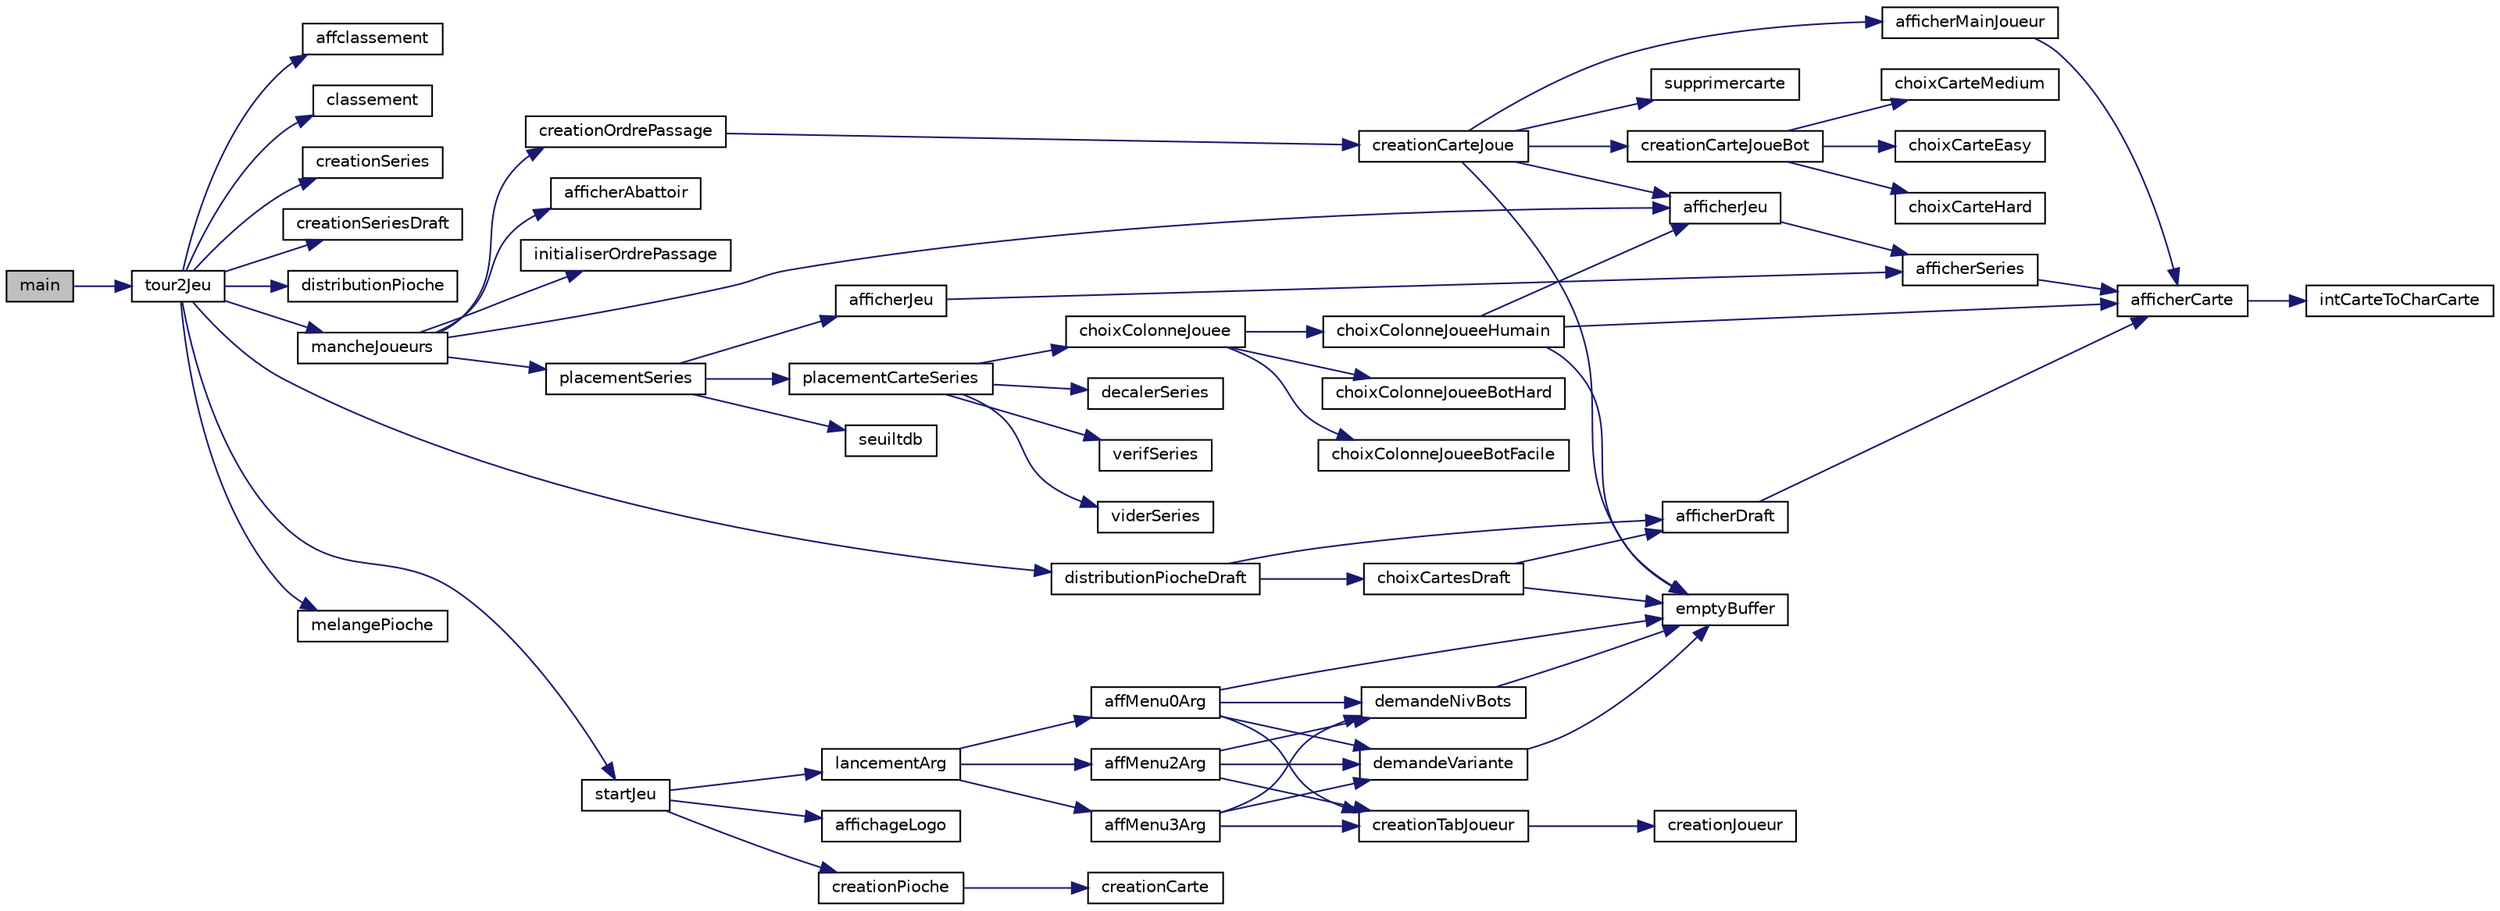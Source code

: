 digraph "main"
{
 // INTERACTIVE_SVG=YES
 // LATEX_PDF_SIZE
  edge [fontname="Helvetica",fontsize="10",labelfontname="Helvetica",labelfontsize="10"];
  node [fontname="Helvetica",fontsize="10",shape=record];
  rankdir="LR";
  Node1 [label="main",height=0.2,width=0.4,color="black", fillcolor="grey75", style="filled", fontcolor="black",tooltip=" "];
  Node1 -> Node2 [color="midnightblue",fontsize="10",style="solid",fontname="Helvetica"];
  Node2 [label="tour2Jeu",height=0.2,width=0.4,color="black", fillcolor="white", style="filled",URL="$paul_8c.html#af93d3121afa95f7a3e7d318fa364f568",tooltip=": Lance le jeu et fait une boucle tant que le jeu n'est pas fini"];
  Node2 -> Node3 [color="midnightblue",fontsize="10",style="solid",fontname="Helvetica"];
  Node3 [label="affclassement",height=0.2,width=0.4,color="black", fillcolor="white", style="filled",URL="$adrien_8c.html#a60b63f9f614ca7f8c53b8bbdd8c8ea77",tooltip=": La procédure affiche le classement final des joueurs"];
  Node2 -> Node4 [color="midnightblue",fontsize="10",style="solid",fontname="Helvetica"];
  Node4 [label="classement",height=0.2,width=0.4,color="black", fillcolor="white", style="filled",URL="$adrien_8c.html#a4d783c8a8996918a6fd5999dd5fc47d0",tooltip=": La procédure fait le classement des joueurs en fonctions leurs tdb de manière croissante"];
  Node2 -> Node5 [color="midnightblue",fontsize="10",style="solid",fontname="Helvetica"];
  Node5 [label="creationSeries",height=0.2,width=0.4,color="black", fillcolor="white", style="filled",URL="$nathan_8c.html#ac353b46dd7a9b7306a9fa97aa4f5e809",tooltip=" "];
  Node2 -> Node6 [color="midnightblue",fontsize="10",style="solid",fontname="Helvetica"];
  Node6 [label="creationSeriesDraft",height=0.2,width=0.4,color="black", fillcolor="white", style="filled",URL="$etienne_8c.html#adcb00106877df30cc23684bf5b92c99a",tooltip=": Constitue les séries"];
  Node2 -> Node7 [color="midnightblue",fontsize="10",style="solid",fontname="Helvetica"];
  Node7 [label="distributionPioche",height=0.2,width=0.4,color="black", fillcolor="white", style="filled",URL="$paul_8c.html#a9fa6ad244c210df5965d358127781109",tooltip=": Distribue la pioche contenu dans la structure Jeu dans les mains des joueurs"];
  Node2 -> Node8 [color="midnightblue",fontsize="10",style="solid",fontname="Helvetica"];
  Node8 [label="distributionPiocheDraft",height=0.2,width=0.4,color="black", fillcolor="white", style="filled",URL="$etienne_8c.html#ac33519d79bb816594fecebf9380a8561",tooltip=": Constitue les mains de tous les joueurs et les séries"];
  Node8 -> Node9 [color="midnightblue",fontsize="10",style="solid",fontname="Helvetica"];
  Node9 [label="afficherDraft",height=0.2,width=0.4,color="black", fillcolor="white", style="filled",URL="$etienne_8c.html#ae406a3469404af38045b1492d229c1fc",tooltip=": Affiche la totalité des cartes de la pioche"];
  Node9 -> Node10 [color="midnightblue",fontsize="10",style="solid",fontname="Helvetica"];
  Node10 [label="afficherCarte",height=0.2,width=0.4,color="black", fillcolor="white", style="filled",URL="$etienne_8c.html#a92b44526d732355ff02b218dce60e426",tooltip=": Affiche une carte de manière différente en fonction de son état"];
  Node10 -> Node11 [color="midnightblue",fontsize="10",style="solid",fontname="Helvetica"];
  Node11 [label="intCarteToCharCarte",height=0.2,width=0.4,color="black", fillcolor="white", style="filled",URL="$paul_8c.html#aaafffa208510d93f7593d9420bad974e",tooltip=": Permet de renvoyer un char \"  1 \" ou \" 10\" selon le int envoyé"];
  Node8 -> Node12 [color="midnightblue",fontsize="10",style="solid",fontname="Helvetica"];
  Node12 [label="choixCartesDraft",height=0.2,width=0.4,color="black", fillcolor="white", style="filled",URL="$etienne_8c.html#a944e57752a277e9af8db3ef4b87b9cf9",tooltip=": Fait choisir aux joueurs leurs 10 cartes, une par une, parmi la pioche"];
  Node12 -> Node9 [color="midnightblue",fontsize="10",style="solid",fontname="Helvetica"];
  Node12 -> Node13 [color="midnightblue",fontsize="10",style="solid",fontname="Helvetica"];
  Node13 [label="emptyBuffer",height=0.2,width=0.4,color="black", fillcolor="white", style="filled",URL="$etienne_8c.html#a8bd9c796dfaae356a03d29dfc65aef69",tooltip=": Vide le buffer après une saisie"];
  Node2 -> Node14 [color="midnightblue",fontsize="10",style="solid",fontname="Helvetica"];
  Node14 [label="mancheJoueurs",height=0.2,width=0.4,color="black", fillcolor="white", style="filled",URL="$paul_8c.html#aafc3c4b5272c83bfd800c4c647debf17",tooltip=": Lance une manche de 10 tours tant que personne atteint le seuil de tête de boeuf"];
  Node14 -> Node15 [color="midnightblue",fontsize="10",style="solid",fontname="Helvetica"];
  Node15 [label="afficherAbattoir",height=0.2,width=0.4,color="black", fillcolor="white", style="filled",URL="$nathan_8c.html#a042f8ecdb69a538add66b239668e4272",tooltip=" "];
  Node14 -> Node16 [color="midnightblue",fontsize="10",style="solid",fontname="Helvetica"];
  Node16 [label="afficherJeu",height=0.2,width=0.4,color="black", fillcolor="white", style="filled",URL="$paul_8c.html#a73d69aef91087fb2218cbc0745aae535",tooltip=": Permet d'afficher tout le Jeu"];
  Node16 -> Node17 [color="midnightblue",fontsize="10",style="solid",fontname="Helvetica"];
  Node17 [label="afficherSeries",height=0.2,width=0.4,color="black", fillcolor="white", style="filled",URL="$nathan_8c.html#aa664cede938545e897f49e9b1a9f06e3",tooltip=" "];
  Node17 -> Node10 [color="midnightblue",fontsize="10",style="solid",fontname="Helvetica"];
  Node14 -> Node18 [color="midnightblue",fontsize="10",style="solid",fontname="Helvetica"];
  Node18 [label="creationOrdrePassage",height=0.2,width=0.4,color="black", fillcolor="white", style="filled",URL="$paul_8c.html#aff378f4aefd1cab6793ed7c4e0d2b81f",tooltip=": Permet selon la création d'un tableau de joueur OrdrePassage selon sa carte jouée"];
  Node18 -> Node19 [color="midnightblue",fontsize="10",style="solid",fontname="Helvetica"];
  Node19 [label="creationCarteJoue",height=0.2,width=0.4,color="black", fillcolor="white", style="filled",URL="$paul_8c.html#a6e4331abce43c1b9a445b40f7a176d60",tooltip=": Permet selon le type(bot/humain) de joueur d'attribuer une carte Jouée"];
  Node19 -> Node16 [color="midnightblue",fontsize="10",style="solid",fontname="Helvetica"];
  Node19 -> Node20 [color="midnightblue",fontsize="10",style="solid",fontname="Helvetica"];
  Node20 [label="afficherMainJoueur",height=0.2,width=0.4,color="black", fillcolor="white", style="filled",URL="$adrien_8c.html#ae3df89922f48698b8a6c979aa7384d23",tooltip=": Permet d'afficher la main du joueur"];
  Node20 -> Node10 [color="midnightblue",fontsize="10",style="solid",fontname="Helvetica"];
  Node19 -> Node21 [color="midnightblue",fontsize="10",style="solid",fontname="Helvetica"];
  Node21 [label="creationCarteJoueBot",height=0.2,width=0.4,color="black", fillcolor="white", style="filled",URL="$paul_8c.html#a3e1d65a0db2c1d0f40b988e5f4149bed",tooltip=": Choisit la carte à jouer du Bot selon la difficulté"];
  Node21 -> Node22 [color="midnightblue",fontsize="10",style="solid",fontname="Helvetica"];
  Node22 [label="choixCarteEasy",height=0.2,width=0.4,color="black", fillcolor="white", style="filled",URL="$paul_8c.html#af3f66e6eb3572d5d2f69b18131c58db2",tooltip=":Choisit une carte aléatoire dans la main d'un bot"];
  Node21 -> Node23 [color="midnightblue",fontsize="10",style="solid",fontname="Helvetica"];
  Node23 [label="choixCarteHard",height=0.2,width=0.4,color="black", fillcolor="white", style="filled",URL="$paul_8c.html#a3832a525788fa256dca9cebe130b61f2",tooltip=" "];
  Node21 -> Node24 [color="midnightblue",fontsize="10",style="solid",fontname="Helvetica"];
  Node24 [label="choixCarteMedium",height=0.2,width=0.4,color="black", fillcolor="white", style="filled",URL="$paul_8c.html#ae2fbb8a907843aadb4686603513a6f59",tooltip=": Choisit une carte dans la main du Bot avec l'écart supérieur le plus faible par rapport aux séries"];
  Node19 -> Node13 [color="midnightblue",fontsize="10",style="solid",fontname="Helvetica"];
  Node19 -> Node25 [color="midnightblue",fontsize="10",style="solid",fontname="Helvetica"];
  Node25 [label="supprimercarte",height=0.2,width=0.4,color="black", fillcolor="white", style="filled",URL="$adrien_8c.html#a84b9ccf562e08983c14c1748297a487a",tooltip=": Enlève une carte choisie d'un tableau de carte"];
  Node14 -> Node26 [color="midnightblue",fontsize="10",style="solid",fontname="Helvetica"];
  Node26 [label="initialiserOrdrePassage",height=0.2,width=0.4,color="black", fillcolor="white", style="filled",URL="$paul_8c.html#abd52540516d15e2cc2927ab115509658",tooltip=": Permet d'initialiser un tableau de joueur OrdrePassage"];
  Node14 -> Node27 [color="midnightblue",fontsize="10",style="solid",fontname="Helvetica"];
  Node27 [label="placementSeries",height=0.2,width=0.4,color="black", fillcolor="white", style="filled",URL="$adrien_8c.html#ac9b1f21935d93846fec6a5e4c3df025b",tooltip=": La procédure récupère l'écart supérieu le plus petit et si la carte jouée est inférieure aux séries"];
  Node27 -> Node28 [color="midnightblue",fontsize="10",style="solid",fontname="Helvetica"];
  Node28 [label="afficherJeu",height=0.2,width=0.4,color="black", fillcolor="white", style="filled",URL="$nathan_8h.html#ad8ae09f714faa41165f30307ae3c7cae",tooltip=": Permet d'afficher tout le Jeu"];
  Node28 -> Node17 [color="midnightblue",fontsize="10",style="solid",fontname="Helvetica"];
  Node27 -> Node29 [color="midnightblue",fontsize="10",style="solid",fontname="Helvetica"];
  Node29 [label="placementCarteSeries",height=0.2,width=0.4,color="black", fillcolor="white", style="filled",URL="$paul_8c.html#affe4632aaedf3a884546d531c9b8af50",tooltip=": Permet de placer la carte selon les séries"];
  Node29 -> Node30 [color="midnightblue",fontsize="10",style="solid",fontname="Helvetica"];
  Node30 [label="choixColonneJouee",height=0.2,width=0.4,color="black", fillcolor="white", style="filled",URL="$paul_8c.html#a0399f7d61a0eb8a0375456b9e0c84e08",tooltip=": Permet de choisir la colonne selon le type du joueur (humain/bot)"];
  Node30 -> Node31 [color="midnightblue",fontsize="10",style="solid",fontname="Helvetica"];
  Node31 [label="choixColonneJoueeBotFacile",height=0.2,width=0.4,color="black", fillcolor="white", style="filled",URL="$paul_8c.html#aa55a6fa2a82c075519b52459067a6db2",tooltip=": Le bot facile choisit la colonne avec le plus haut nombre de têtes de boeuf"];
  Node30 -> Node32 [color="midnightblue",fontsize="10",style="solid",fontname="Helvetica"];
  Node32 [label="choixColonneJoueeBotHard",height=0.2,width=0.4,color="black", fillcolor="white", style="filled",URL="$paul_8c.html#a1a974eb68657a382e0565490bea2a46d",tooltip=": Permet de choisir la colonne pour le Bot de difficulté Hard"];
  Node30 -> Node33 [color="midnightblue",fontsize="10",style="solid",fontname="Helvetica"];
  Node33 [label="choixColonneJoueeHumain",height=0.2,width=0.4,color="black", fillcolor="white", style="filled",URL="$paul_8c.html#adbe454c3f60f9360493e35fdcc1b4400",tooltip=": Permet de choisir la colonne de l'humain"];
  Node33 -> Node10 [color="midnightblue",fontsize="10",style="solid",fontname="Helvetica"];
  Node33 -> Node16 [color="midnightblue",fontsize="10",style="solid",fontname="Helvetica"];
  Node33 -> Node13 [color="midnightblue",fontsize="10",style="solid",fontname="Helvetica"];
  Node29 -> Node34 [color="midnightblue",fontsize="10",style="solid",fontname="Helvetica"];
  Node34 [label="decalerSeries",height=0.2,width=0.4,color="black", fillcolor="white", style="filled",URL="$paul_8c.html#ac293ca501d9cdd17882fa24a2d411404",tooltip=": Permet de placer une carte en haut d'une colonne tout en décalant les autres cartes vers le bas"];
  Node29 -> Node35 [color="midnightblue",fontsize="10",style="solid",fontname="Helvetica"];
  Node35 [label="verifSeries",height=0.2,width=0.4,color="black", fillcolor="white", style="filled",URL="$paul_8c.html#a4a6b4d3ce1e14ebfa0660ba1d6d19a54",tooltip=": Permet de savoir si la colonne est pleine ou non"];
  Node29 -> Node36 [color="midnightblue",fontsize="10",style="solid",fontname="Helvetica"];
  Node36 [label="viderSeries",height=0.2,width=0.4,color="black", fillcolor="white", style="filled",URL="$paul_8c.html#ad55a95a47f655e0a60109f5c14229761",tooltip=": Vide la colonne de la série où le Joueur vient placer sa carte inférieur ou 6è carte supérieur et p..."];
  Node27 -> Node37 [color="midnightblue",fontsize="10",style="solid",fontname="Helvetica"];
  Node37 [label="seuiltdb",height=0.2,width=0.4,color="black", fillcolor="white", style="filled",URL="$adrien_8c.html#ac75cc3bbf46231e7e7282d8cdfdb9237",tooltip=": La procédure prend en paramètre un pointeur de Jeux et l'id du joueur a tester"];
  Node2 -> Node38 [color="midnightblue",fontsize="10",style="solid",fontname="Helvetica"];
  Node38 [label="melangePioche",height=0.2,width=0.4,color="black", fillcolor="white", style="filled",URL="$paul_8c.html#aa33b0cf44b73eea6c3152021d6ccbf4b",tooltip=" "];
  Node2 -> Node39 [color="midnightblue",fontsize="10",style="solid",fontname="Helvetica"];
  Node39 [label="startJeu",height=0.2,width=0.4,color="black", fillcolor="white", style="filled",URL="$paul_8c.html#aa6907d9a4dfdf2849cd992c0d29d1e36",tooltip=": Lance le jeu avec les arguments données par le joueur"];
  Node39 -> Node40 [color="midnightblue",fontsize="10",style="solid",fontname="Helvetica"];
  Node40 [label="affichageLogo",height=0.2,width=0.4,color="black", fillcolor="white", style="filled",URL="$etienne_8c.html#a3a6fa5fa480c0c43b6d1e2abe44c78ef",tooltip=": affiche \"Le 6 qui prend\" lorsque le jeu est lancé"];
  Node39 -> Node41 [color="midnightblue",fontsize="10",style="solid",fontname="Helvetica"];
  Node41 [label="creationPioche",height=0.2,width=0.4,color="black", fillcolor="white", style="filled",URL="$adrien_8c.html#a29302de34df2670f98b851fa4776e641",tooltip=": La procédure crée les cartes du Jeu"];
  Node41 -> Node42 [color="midnightblue",fontsize="10",style="solid",fontname="Helvetica"];
  Node42 [label="creationCarte",height=0.2,width=0.4,color="black", fillcolor="white", style="filled",URL="$adrien_8c.html#a1ffa2cc9da4e816d8474c1198cee4244",tooltip=": La fonction crée une carte"];
  Node39 -> Node43 [color="midnightblue",fontsize="10",style="solid",fontname="Helvetica"];
  Node43 [label="lancementArg",height=0.2,width=0.4,color="black", fillcolor="white", style="filled",URL="$etienne_8c.html#a4d42adbde85aad392ea4c7a22c364d10",tooltip=": Affiche le menu de début de jeu de plusieurs manières en fonction du nombre d'arguments utilisés"];
  Node43 -> Node44 [color="midnightblue",fontsize="10",style="solid",fontname="Helvetica"];
  Node44 [label="affMenu0Arg",height=0.2,width=0.4,color="black", fillcolor="white", style="filled",URL="$etienne_8c.html#a9d42f85c41d08225d008198c7a751c83",tooltip=": Affiche le menu demande à l'utilisateur le nombre de joueurs et de bots, leurs noms,..."];
  Node44 -> Node45 [color="midnightblue",fontsize="10",style="solid",fontname="Helvetica"];
  Node45 [label="creationTabJoueur",height=0.2,width=0.4,color="black", fillcolor="white", style="filled",URL="$etienne_8c.html#abfa548569f1253fca1abca54337871bc",tooltip=": Création d'un tableau de joueurs avec leurs infos respectives"];
  Node45 -> Node46 [color="midnightblue",fontsize="10",style="solid",fontname="Helvetica"];
  Node46 [label="creationJoueur",height=0.2,width=0.4,color="black", fillcolor="white", style="filled",URL="$nathan_8c.html#a881e21bf9def4c848ed2c4af627429b0",tooltip=" "];
  Node44 -> Node47 [color="midnightblue",fontsize="10",style="solid",fontname="Helvetica"];
  Node47 [label="demandeNivBots",height=0.2,width=0.4,color="black", fillcolor="white", style="filled",URL="$etienne_8c.html#a52164b5bc6bd5a9b8e29c282d9dc6334",tooltip=": Demande à l'utilisateur le niveau des bots"];
  Node47 -> Node13 [color="midnightblue",fontsize="10",style="solid",fontname="Helvetica"];
  Node44 -> Node48 [color="midnightblue",fontsize="10",style="solid",fontname="Helvetica"];
  Node48 [label="demandeVariante",height=0.2,width=0.4,color="black", fillcolor="white", style="filled",URL="$etienne_8c.html#a71a2634d315ebd456cff58a10c320d47",tooltip=": Demande à l'utilisateur le mode de jeu souhaité"];
  Node48 -> Node13 [color="midnightblue",fontsize="10",style="solid",fontname="Helvetica"];
  Node44 -> Node13 [color="midnightblue",fontsize="10",style="solid",fontname="Helvetica"];
  Node43 -> Node49 [color="midnightblue",fontsize="10",style="solid",fontname="Helvetica"];
  Node49 [label="affMenu2Arg",height=0.2,width=0.4,color="black", fillcolor="white", style="filled",URL="$etienne_8c.html#a48ecdf4cde72b4cca6769fb99f12edc7",tooltip=": Affiche le menu et demande à l'utilisateur le mode de jeu souhaité et le niveau des bots"];
  Node49 -> Node45 [color="midnightblue",fontsize="10",style="solid",fontname="Helvetica"];
  Node49 -> Node47 [color="midnightblue",fontsize="10",style="solid",fontname="Helvetica"];
  Node49 -> Node48 [color="midnightblue",fontsize="10",style="solid",fontname="Helvetica"];
  Node43 -> Node50 [color="midnightblue",fontsize="10",style="solid",fontname="Helvetica"];
  Node50 [label="affMenu3Arg",height=0.2,width=0.4,color="black", fillcolor="white", style="filled",URL="$etienne_8c.html#a912a943dcc16a5e2fc9d135b047284f5",tooltip=": affiche le menu et demande à l'utilisateur le mode de jeu souhaité et le niveau des bots"];
  Node50 -> Node45 [color="midnightblue",fontsize="10",style="solid",fontname="Helvetica"];
  Node50 -> Node47 [color="midnightblue",fontsize="10",style="solid",fontname="Helvetica"];
  Node50 -> Node48 [color="midnightblue",fontsize="10",style="solid",fontname="Helvetica"];
}
